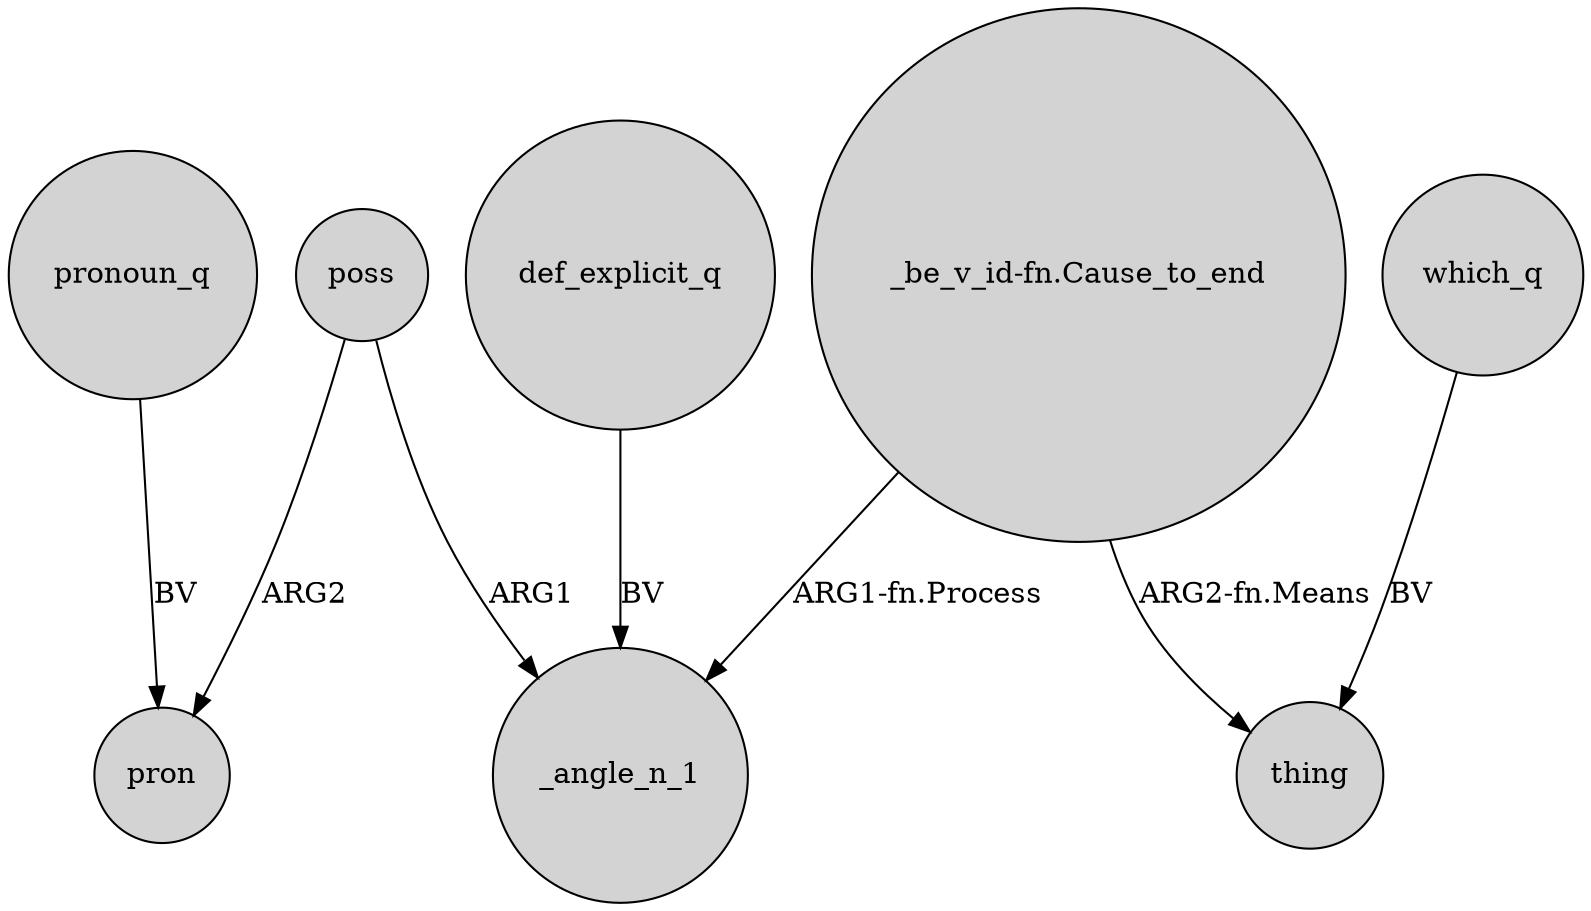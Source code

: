 digraph {
	node [shape=circle style=filled]
	poss -> _angle_n_1 [label=ARG1]
	"_be_v_id-fn.Cause_to_end" -> thing [label="ARG2-fn.Means"]
	"_be_v_id-fn.Cause_to_end" -> _angle_n_1 [label="ARG1-fn.Process"]
	def_explicit_q -> _angle_n_1 [label=BV]
	pronoun_q -> pron [label=BV]
	poss -> pron [label=ARG2]
	which_q -> thing [label=BV]
}
